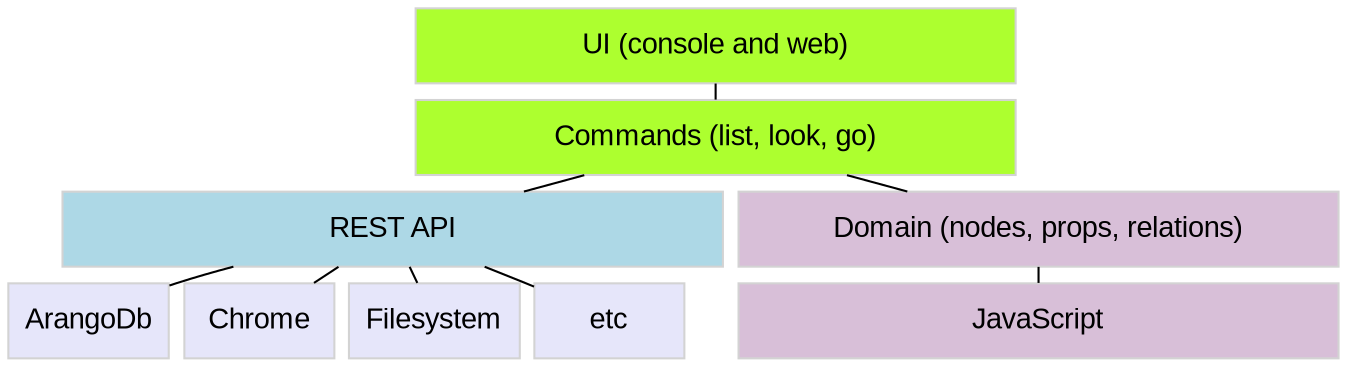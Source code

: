graph layers {

  //-------------------------------------------------------------------------
  // styles
  //-------------------------------------------------------------------------

  graph [ rankdir=TB, nodesep=0.1, ranksep=0.1];
  node [ shape=box, color=lightgray, fillcolor=lightblue, style=filled, fontname=Arial, width=4, height=0.5 ];
  // edge [ style=invis ];


  //-------------------------------------------------------------------------
  // nodes
  //-------------------------------------------------------------------------
  
  ui [ label="UI (console and web)", fillcolor=greenyellow, width=4 ];
  commands [ label="Commands (list, look, go)", fillcolor=greenyellow, width=4 ];

  // membrane [ label="Apache Membrane", width=4.4 ];
  // metamodel [ label="Apache MetaModel", width=4.4 ];
  rest [ label="REST API", width=4.4 ];
  // neo4j [ label="Neo4j", fillcolor=lavender, width=1 ];
  arangodb [ label="ArangoDb", fillcolor=lavender, width=1 ];
  bookmarks [ label="Chrome", fillcolor=lavender, width=1 ];
  filesys [ label="Filesystem", fillcolor=lavender, width=1 ];
  etc [ label="etc", fillcolor=lavender, width=1 ];

  domain [ label="Domain (nodes, props, relations)", fillcolor=thistle, width=4 ];
  language [ label="JavaScript", fillcolor=thistle, width=4 ];


  //-------------------------------------------------------------------------
  // edges
  //-------------------------------------------------------------------------
  
  ui -- commands;
  // commands -- membrane;
  commands -- rest;
  commands -- domain;
  domain -- language;
  // membrane -- metamodel;
  // metamodel -- { arangodb, bookmarks, filesys, etc };
  rest -- { arangodb, bookmarks, filesys, etc };


  //-------------------------------------------------------------------------
  // ranks
  //-------------------------------------------------------------------------

  // { rank=same; };

}

